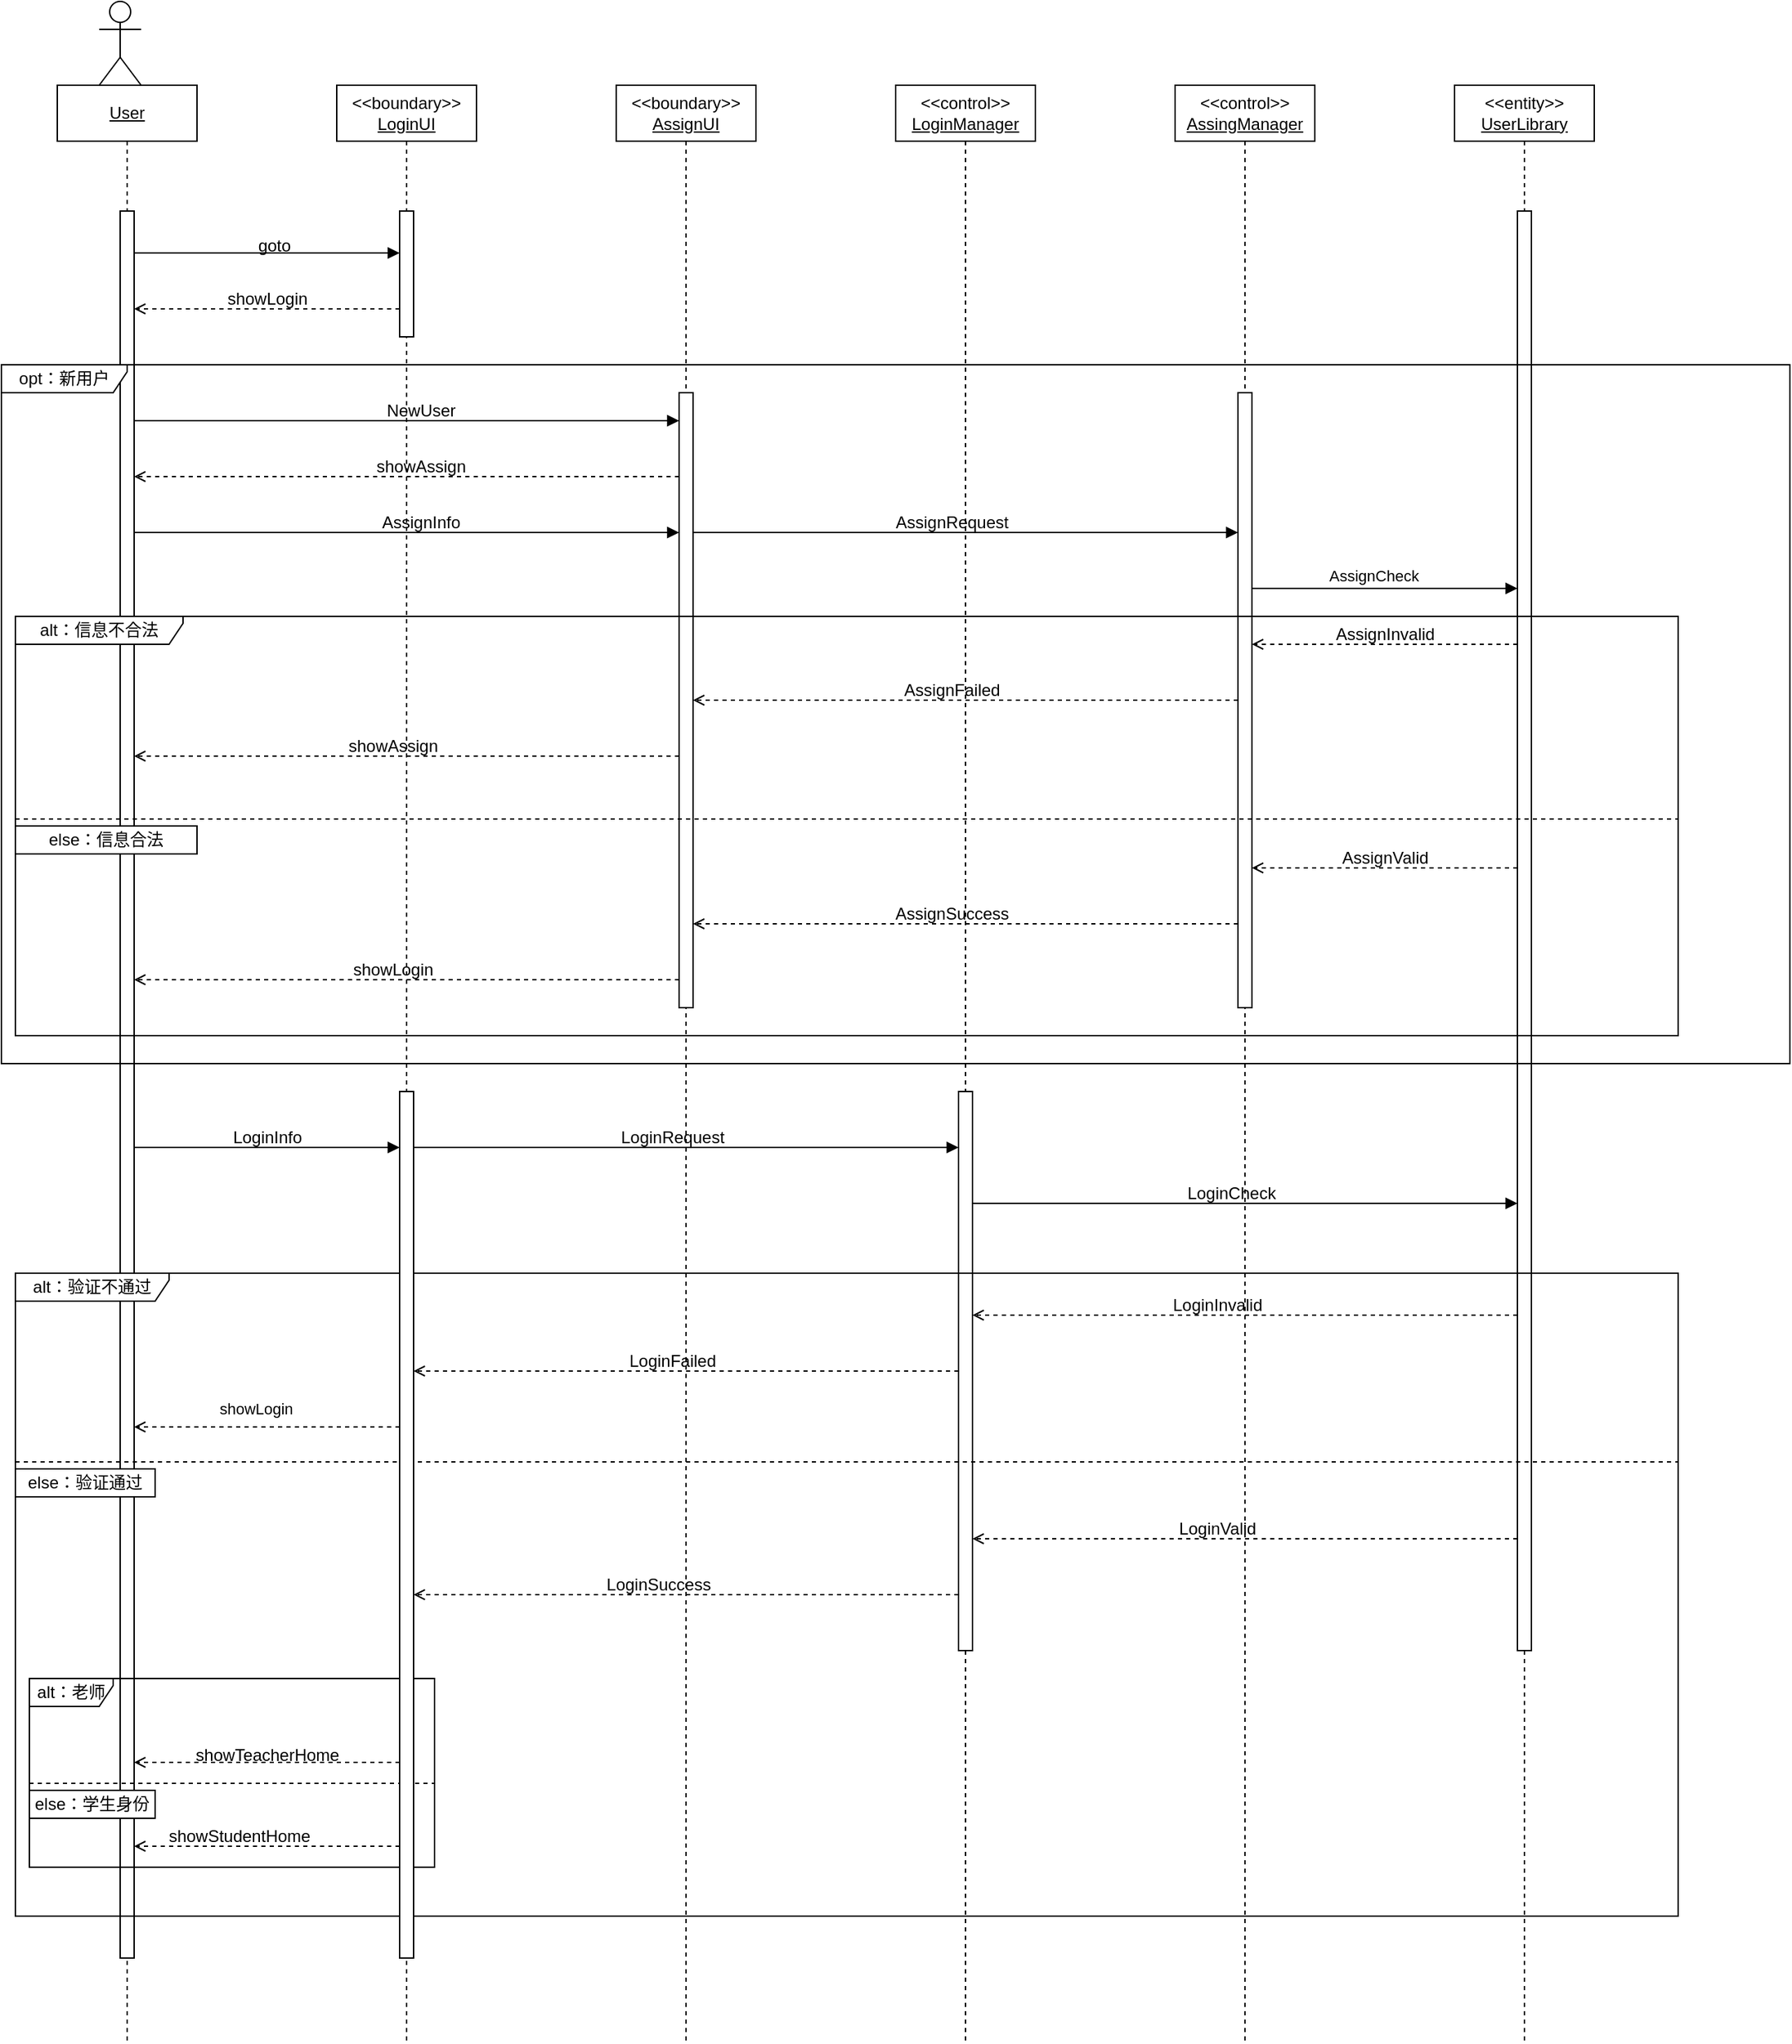 <mxfile>
    <diagram id="QrDfKVTAkVcKjVlRXJ2f" name="第 1 页">
        <mxGraphModel dx="771" dy="2125" grid="1" gridSize="10" guides="0" tooltips="1" connect="1" arrows="1" fold="1" page="0" pageScale="1" pageWidth="827" pageHeight="1169" math="0" shadow="0">
            <root>
                <mxCell id="0"/>
                <mxCell id="1" parent="0"/>
                <mxCell id="36" value="&amp;lt;&amp;lt;control&amp;gt;&amp;gt;&lt;div&gt;&lt;u&gt;AssingManager&lt;/u&gt;&lt;/div&gt;" style="shape=umlLifeline;perimeter=lifelinePerimeter;whiteSpace=wrap;html=1;container=1;dropTarget=0;collapsible=0;recursiveResize=0;outlineConnect=0;portConstraint=eastwest;newEdgeStyle={&quot;edgeStyle&quot;:&quot;elbowEdgeStyle&quot;,&quot;elbow&quot;:&quot;vertical&quot;,&quot;curved&quot;:0,&quot;rounded&quot;:0};" vertex="1" parent="1">
                    <mxGeometry x="840" y="-1280" width="100" height="1400" as="geometry"/>
                </mxCell>
                <mxCell id="37" value="" style="html=1;points=[[0,0,0,0,5],[0,1,0,0,-5],[1,0,0,0,5],[1,1,0,0,-5]];perimeter=orthogonalPerimeter;outlineConnect=0;targetShapes=umlLifeline;portConstraint=eastwest;newEdgeStyle={&quot;curved&quot;:0,&quot;rounded&quot;:0};" vertex="1" parent="36">
                    <mxGeometry x="45" y="220" width="10" height="440" as="geometry"/>
                </mxCell>
                <mxCell id="28" value="&lt;div&gt;&amp;lt;&amp;lt;boundary&amp;gt;&amp;gt;&lt;/div&gt;&lt;div&gt;&lt;u&gt;AssignUI&lt;/u&gt;&lt;/div&gt;" style="shape=umlLifeline;perimeter=lifelinePerimeter;whiteSpace=wrap;html=1;container=1;dropTarget=0;collapsible=0;recursiveResize=0;outlineConnect=0;portConstraint=eastwest;newEdgeStyle={&quot;edgeStyle&quot;:&quot;elbowEdgeStyle&quot;,&quot;elbow&quot;:&quot;vertical&quot;,&quot;curved&quot;:0,&quot;rounded&quot;:0};" vertex="1" parent="1">
                    <mxGeometry x="440" y="-1280" width="100" height="1400" as="geometry"/>
                </mxCell>
                <mxCell id="29" value="" style="html=1;points=[[0,0,0,0,5],[0,1,0,0,-5],[1,0,0,0,5],[1,1,0,0,-5]];perimeter=orthogonalPerimeter;outlineConnect=0;targetShapes=umlLifeline;portConstraint=eastwest;newEdgeStyle={&quot;curved&quot;:0,&quot;rounded&quot;:0};" vertex="1" parent="28">
                    <mxGeometry x="45" y="220" width="10" height="440" as="geometry"/>
                </mxCell>
                <mxCell id="6" value="&lt;div&gt;&amp;lt;&amp;lt;control&amp;gt;&amp;gt;&lt;/div&gt;&lt;div&gt;&lt;u&gt;LoginManager&lt;/u&gt;&lt;/div&gt;" style="shape=umlLifeline;perimeter=lifelinePerimeter;whiteSpace=wrap;html=1;container=1;dropTarget=0;collapsible=0;recursiveResize=0;outlineConnect=0;portConstraint=eastwest;newEdgeStyle={&quot;edgeStyle&quot;:&quot;elbowEdgeStyle&quot;,&quot;elbow&quot;:&quot;vertical&quot;,&quot;curved&quot;:0,&quot;rounded&quot;:0};" parent="1" vertex="1">
                    <mxGeometry x="640" y="-1280" width="100" height="1400" as="geometry"/>
                </mxCell>
                <mxCell id="15" value="&amp;lt;&amp;lt;entity&amp;gt;&amp;gt;&lt;div&gt;&lt;u&gt;UserLibrary&lt;/u&gt;&lt;/div&gt;" style="shape=umlLifeline;perimeter=lifelinePerimeter;whiteSpace=wrap;html=1;container=1;dropTarget=0;collapsible=0;recursiveResize=0;outlineConnect=0;portConstraint=eastwest;newEdgeStyle={&quot;edgeStyle&quot;:&quot;elbowEdgeStyle&quot;,&quot;elbow&quot;:&quot;vertical&quot;,&quot;curved&quot;:0,&quot;rounded&quot;:0};" parent="1" vertex="1">
                    <mxGeometry x="1040" y="-1280" width="100" height="1400" as="geometry"/>
                </mxCell>
                <mxCell id="16" value="" style="html=1;points=[[0,0,0,0,5],[0,1,0,0,-5],[1,0,0,0,5],[1,1,0,0,-5]];perimeter=orthogonalPerimeter;outlineConnect=0;targetShapes=umlLifeline;portConstraint=eastwest;newEdgeStyle={&quot;curved&quot;:0,&quot;rounded&quot;:0};" parent="15" vertex="1">
                    <mxGeometry x="45" y="90" width="10" height="1030" as="geometry"/>
                </mxCell>
                <mxCell id="19" value="&lt;u&gt;User&lt;/u&gt;" style="shape=umlLifeline;perimeter=lifelinePerimeter;whiteSpace=wrap;html=1;container=1;dropTarget=0;collapsible=0;recursiveResize=0;outlineConnect=0;portConstraint=eastwest;newEdgeStyle={&quot;edgeStyle&quot;:&quot;elbowEdgeStyle&quot;,&quot;elbow&quot;:&quot;vertical&quot;,&quot;curved&quot;:0,&quot;rounded&quot;:0};" parent="1" vertex="1">
                    <mxGeometry x="40" y="-1280" width="100" height="1400" as="geometry"/>
                </mxCell>
                <mxCell id="20" value="" style="html=1;points=[[0,0,0,0,5],[0,1,0,0,-5],[1,0,0,0,5],[1,1,0,0,-5]];perimeter=orthogonalPerimeter;outlineConnect=0;targetShapes=umlLifeline;portConstraint=eastwest;newEdgeStyle={&quot;curved&quot;:0,&quot;rounded&quot;:0};" parent="19" vertex="1">
                    <mxGeometry x="45" y="90" width="10" height="1250" as="geometry"/>
                </mxCell>
                <mxCell id="26" value="opt：新用户" style="shape=umlFrame;whiteSpace=wrap;html=1;pointerEvents=0;recursiveResize=0;container=1;collapsible=0;width=90;height=20;" parent="1" vertex="1">
                    <mxGeometry y="-1080" width="1280" height="500" as="geometry"/>
                </mxCell>
                <mxCell id="7" value="" style="html=1;points=[[0,0,0,0,5],[0,1,0,0,-5],[1,0,0,0,5],[1,1,0,0,-5]];perimeter=orthogonalPerimeter;outlineConnect=0;targetShapes=umlLifeline;portConstraint=eastwest;newEdgeStyle={&quot;curved&quot;:0,&quot;rounded&quot;:0};" parent="26" vertex="1">
                    <mxGeometry x="685" y="520" width="10" height="400" as="geometry"/>
                </mxCell>
                <mxCell id="38" value="" style="html=1;verticalAlign=bottom;labelBackgroundColor=none;endArrow=block;endFill=1;" edge="1" parent="26">
                    <mxGeometry width="160" relative="1" as="geometry">
                        <mxPoint x="95" y="40" as="sourcePoint"/>
                        <mxPoint x="485" y="40" as="targetPoint"/>
                    </mxGeometry>
                </mxCell>
                <mxCell id="42" value="" style="html=1;verticalAlign=bottom;labelBackgroundColor=none;endArrow=block;endFill=1;" edge="1" parent="26">
                    <mxGeometry width="160" relative="1" as="geometry">
                        <mxPoint x="95" y="120" as="sourcePoint"/>
                        <mxPoint x="485" y="120" as="targetPoint"/>
                    </mxGeometry>
                </mxCell>
                <mxCell id="46" value="" style="html=1;verticalAlign=bottom;labelBackgroundColor=none;endArrow=open;endFill=0;dashed=1;" edge="1" parent="26">
                    <mxGeometry width="160" relative="1" as="geometry">
                        <mxPoint x="1085" y="200" as="sourcePoint"/>
                        <mxPoint x="895" y="200" as="targetPoint"/>
                    </mxGeometry>
                </mxCell>
                <mxCell id="47" value="" style="html=1;verticalAlign=bottom;labelBackgroundColor=none;endArrow=block;endFill=1;" edge="1" parent="26">
                    <mxGeometry width="160" relative="1" as="geometry">
                        <mxPoint x="895" y="160" as="sourcePoint"/>
                        <mxPoint x="1085" y="160" as="targetPoint"/>
                    </mxGeometry>
                </mxCell>
                <mxCell id="48" value="AssignCheck" style="edgeLabel;html=1;align=center;verticalAlign=middle;resizable=0;points=[];" vertex="1" connectable="0" parent="47">
                    <mxGeometry x="-0.088" y="9" relative="1" as="geometry">
                        <mxPoint as="offset"/>
                    </mxGeometry>
                </mxCell>
                <mxCell id="n6yCuVXN6WmIahS-QWQl-37" value="alt：&lt;span style=&quot;color: rgb(0, 0, 0); text-align: left; text-wrap-mode: nowrap;&quot;&gt;信息不合法&lt;/span&gt;" style="shape=umlFrame;whiteSpace=wrap;html=1;pointerEvents=0;recursiveResize=0;container=1;collapsible=0;width=120;height=20;" parent="26" vertex="1">
                    <mxGeometry x="10" y="180" width="1190" height="300" as="geometry"/>
                </mxCell>
                <mxCell id="n6yCuVXN6WmIahS-QWQl-39" value="" style="line;strokeWidth=1;dashed=1;labelPosition=center;verticalLabelPosition=bottom;align=left;verticalAlign=top;spacingLeft=20;spacingTop=15;html=1;whiteSpace=wrap;" parent="n6yCuVXN6WmIahS-QWQl-37" vertex="1">
                    <mxGeometry y="140" width="1190" height="10" as="geometry"/>
                </mxCell>
                <mxCell id="n6yCuVXN6WmIahS-QWQl-44" value="else：信&lt;span style=&quot;background-color: transparent;&quot;&gt;息合法&lt;/span&gt;" style="whiteSpace=wrap;html=1;" parent="n6yCuVXN6WmIahS-QWQl-37" vertex="1">
                    <mxGeometry y="150" width="130" height="20" as="geometry"/>
                </mxCell>
                <mxCell id="53" value="" style="html=1;verticalAlign=bottom;labelBackgroundColor=none;endArrow=open;endFill=0;dashed=1;" edge="1" parent="n6yCuVXN6WmIahS-QWQl-37" target="20">
                    <mxGeometry width="160" relative="1" as="geometry">
                        <mxPoint x="475" y="100" as="sourcePoint"/>
                        <mxPoint x="90" y="100" as="targetPoint"/>
                    </mxGeometry>
                </mxCell>
                <mxCell id="57" value="" style="html=1;verticalAlign=bottom;labelBackgroundColor=none;endArrow=open;endFill=0;dashed=1;" edge="1" parent="n6yCuVXN6WmIahS-QWQl-37">
                    <mxGeometry width="160" relative="1" as="geometry">
                        <mxPoint x="1075" y="180.0" as="sourcePoint"/>
                        <mxPoint x="885" y="180.0" as="targetPoint"/>
                    </mxGeometry>
                </mxCell>
                <mxCell id="59" value="" style="html=1;verticalAlign=bottom;labelBackgroundColor=none;endArrow=open;endFill=0;dashed=1;" edge="1" parent="n6yCuVXN6WmIahS-QWQl-37">
                    <mxGeometry width="160" relative="1" as="geometry">
                        <mxPoint x="875" y="220.0" as="sourcePoint"/>
                        <mxPoint x="485" y="220.0" as="targetPoint"/>
                    </mxGeometry>
                </mxCell>
                <mxCell id="62" value="" style="html=1;verticalAlign=bottom;labelBackgroundColor=none;endArrow=open;endFill=0;dashed=1;" edge="1" parent="n6yCuVXN6WmIahS-QWQl-37">
                    <mxGeometry width="160" relative="1" as="geometry">
                        <mxPoint x="475" y="260.0" as="sourcePoint"/>
                        <mxPoint x="85" y="260.0" as="targetPoint"/>
                    </mxGeometry>
                </mxCell>
                <mxCell id="71" value="&lt;div&gt;&amp;lt;&amp;lt;boundary&amp;gt;&amp;gt;&lt;/div&gt;&lt;div&gt;&lt;u&gt;LoginUI&lt;/u&gt;&lt;/div&gt;" style="shape=umlLifeline;perimeter=lifelinePerimeter;whiteSpace=wrap;html=1;container=1;dropTarget=0;collapsible=0;recursiveResize=0;outlineConnect=0;portConstraint=eastwest;newEdgeStyle={&quot;edgeStyle&quot;:&quot;elbowEdgeStyle&quot;,&quot;elbow&quot;:&quot;vertical&quot;,&quot;curved&quot;:0,&quot;rounded&quot;:0};" vertex="1" parent="26">
                    <mxGeometry x="240" y="-200" width="100" height="1400" as="geometry"/>
                </mxCell>
                <mxCell id="73" value="" style="html=1;verticalAlign=bottom;labelBackgroundColor=none;endArrow=block;endFill=1;" edge="1" parent="26">
                    <mxGeometry width="160" relative="1" as="geometry">
                        <mxPoint x="95" y="560" as="sourcePoint"/>
                        <mxPoint x="285" y="560" as="targetPoint"/>
                    </mxGeometry>
                </mxCell>
                <mxCell id="76" value="" style="html=1;verticalAlign=bottom;labelBackgroundColor=none;endArrow=block;endFill=1;" edge="1" parent="26">
                    <mxGeometry width="160" relative="1" as="geometry">
                        <mxPoint x="295" y="560" as="sourcePoint"/>
                        <mxPoint x="685.0" y="560" as="targetPoint"/>
                    </mxGeometry>
                </mxCell>
                <mxCell id="79" value="" style="html=1;verticalAlign=bottom;labelBackgroundColor=none;endArrow=block;endFill=1;" edge="1" parent="26">
                    <mxGeometry width="160" relative="1" as="geometry">
                        <mxPoint x="695" y="600" as="sourcePoint"/>
                        <mxPoint x="1085" y="600" as="targetPoint"/>
                    </mxGeometry>
                </mxCell>
                <mxCell id="82" value="" style="html=1;verticalAlign=bottom;labelBackgroundColor=none;endArrow=open;endFill=0;dashed=1;" edge="1" parent="26">
                    <mxGeometry width="160" relative="1" as="geometry">
                        <mxPoint x="1085" y="680" as="sourcePoint"/>
                        <mxPoint x="695" y="680" as="targetPoint"/>
                    </mxGeometry>
                </mxCell>
                <mxCell id="n6yCuVXN6WmIahS-QWQl-45" value="" style="shape=umlActor;verticalLabelPosition=bottom;verticalAlign=top;html=1;" parent="1" vertex="1">
                    <mxGeometry x="70" y="-1340" width="30" height="60" as="geometry"/>
                </mxCell>
                <mxCell id="n6yCuVXN6WmIahS-QWQl-63" value="&lt;div style=&quot;text-align: left;&quot;&gt;&lt;span style=&quot;background-color: transparent;&quot;&gt;alt：&lt;span style=&quot;text-wrap-mode: nowrap;&quot;&gt;验证不通过&lt;/span&gt;&lt;/span&gt;&lt;/div&gt;" style="shape=umlFrame;whiteSpace=wrap;html=1;pointerEvents=0;recursiveResize=0;container=1;collapsible=0;width=110;height=20;" parent="1" vertex="1">
                    <mxGeometry x="10" y="-430" width="1190" height="460" as="geometry"/>
                </mxCell>
                <mxCell id="n6yCuVXN6WmIahS-QWQl-65" value="" style="line;strokeWidth=1;dashed=1;labelPosition=center;verticalLabelPosition=bottom;align=left;verticalAlign=top;spacingLeft=20;spacingTop=15;html=1;whiteSpace=wrap;" parent="n6yCuVXN6WmIahS-QWQl-63" vertex="1">
                    <mxGeometry y="130" width="1190" height="10" as="geometry"/>
                </mxCell>
                <mxCell id="n6yCuVXN6WmIahS-QWQl-71" value="else：验证通过" style="whiteSpace=wrap;html=1;" parent="n6yCuVXN6WmIahS-QWQl-63" vertex="1">
                    <mxGeometry y="140" width="100" height="20" as="geometry"/>
                </mxCell>
                <mxCell id="n6yCuVXN6WmIahS-QWQl-80" value="showTeacherHome" style="text;html=1;align=center;verticalAlign=middle;resizable=0;points=[];autosize=1;strokeColor=none;fillColor=none;" parent="n6yCuVXN6WmIahS-QWQl-63" vertex="1">
                    <mxGeometry x="115" y="330" width="130" height="30" as="geometry"/>
                </mxCell>
                <mxCell id="84" value="" style="html=1;verticalAlign=bottom;labelBackgroundColor=none;endArrow=open;endFill=0;dashed=1;" edge="1" parent="n6yCuVXN6WmIahS-QWQl-63">
                    <mxGeometry width="160" relative="1" as="geometry">
                        <mxPoint x="675" y="70" as="sourcePoint"/>
                        <mxPoint x="285" y="70" as="targetPoint"/>
                    </mxGeometry>
                </mxCell>
                <mxCell id="86" value="" style="html=1;verticalAlign=bottom;labelBackgroundColor=none;endArrow=open;endFill=0;dashed=1;" edge="1" parent="n6yCuVXN6WmIahS-QWQl-63">
                    <mxGeometry width="160" relative="1" as="geometry">
                        <mxPoint x="275" y="110" as="sourcePoint"/>
                        <mxPoint x="85" y="110" as="targetPoint"/>
                    </mxGeometry>
                </mxCell>
                <mxCell id="87" value="showLogin" style="edgeLabel;html=1;align=center;verticalAlign=middle;resizable=0;points=[];" vertex="1" connectable="0" parent="86">
                    <mxGeometry x="0.091" y="-13" relative="1" as="geometry">
                        <mxPoint as="offset"/>
                    </mxGeometry>
                </mxCell>
                <mxCell id="88" value="" style="html=1;verticalAlign=bottom;labelBackgroundColor=none;endArrow=open;endFill=0;dashed=1;" edge="1" parent="n6yCuVXN6WmIahS-QWQl-63">
                    <mxGeometry width="160" relative="1" as="geometry">
                        <mxPoint x="1075" y="190" as="sourcePoint"/>
                        <mxPoint x="685" y="190" as="targetPoint"/>
                    </mxGeometry>
                </mxCell>
                <mxCell id="90" value="" style="html=1;verticalAlign=bottom;labelBackgroundColor=none;endArrow=open;endFill=0;dashed=1;" edge="1" parent="n6yCuVXN6WmIahS-QWQl-63">
                    <mxGeometry width="160" relative="1" as="geometry">
                        <mxPoint x="675.0" y="230" as="sourcePoint"/>
                        <mxPoint x="285" y="230" as="targetPoint"/>
                    </mxGeometry>
                </mxCell>
                <mxCell id="n6yCuVXN6WmIahS-QWQl-87" value="alt：老师" style="shape=umlFrame;whiteSpace=wrap;html=1;pointerEvents=0;recursiveResize=0;container=1;collapsible=0;width=60;height=20;" parent="1" vertex="1">
                    <mxGeometry x="20" y="-140" width="290" height="135" as="geometry"/>
                </mxCell>
                <mxCell id="n6yCuVXN6WmIahS-QWQl-89" value="" style="line;strokeWidth=1;dashed=1;labelPosition=center;verticalLabelPosition=bottom;align=left;verticalAlign=top;spacingLeft=20;spacingTop=15;html=1;whiteSpace=wrap;" parent="n6yCuVXN6WmIahS-QWQl-87" vertex="1">
                    <mxGeometry y="70" width="290" height="10" as="geometry"/>
                </mxCell>
                <mxCell id="n6yCuVXN6WmIahS-QWQl-90" value="else：&lt;span style=&quot;color: rgb(0, 0, 0); text-wrap-mode: nowrap;&quot;&gt;学生身份&lt;/span&gt;" style="whiteSpace=wrap;html=1;" parent="n6yCuVXN6WmIahS-QWQl-87" vertex="1">
                    <mxGeometry y="80" width="90" height="20" as="geometry"/>
                </mxCell>
                <mxCell id="92" value="" style="html=1;verticalAlign=bottom;labelBackgroundColor=none;endArrow=open;endFill=0;dashed=1;" edge="1" parent="n6yCuVXN6WmIahS-QWQl-87">
                    <mxGeometry width="160" relative="1" as="geometry">
                        <mxPoint x="265" y="60" as="sourcePoint"/>
                        <mxPoint x="75" y="60" as="targetPoint"/>
                    </mxGeometry>
                </mxCell>
                <mxCell id="94" value="" style="html=1;verticalAlign=bottom;labelBackgroundColor=none;endArrow=open;endFill=0;dashed=1;" edge="1" parent="n6yCuVXN6WmIahS-QWQl-87">
                    <mxGeometry width="160" relative="1" as="geometry">
                        <mxPoint x="265" y="120" as="sourcePoint"/>
                        <mxPoint x="75" y="120" as="targetPoint"/>
                    </mxGeometry>
                </mxCell>
                <mxCell id="30" value="" style="html=1;verticalAlign=bottom;labelBackgroundColor=none;endArrow=block;endFill=1;" edge="1" parent="1">
                    <mxGeometry width="160" relative="1" as="geometry">
                        <mxPoint x="95" y="-1160" as="sourcePoint"/>
                        <mxPoint x="285" y="-1160" as="targetPoint"/>
                    </mxGeometry>
                </mxCell>
                <mxCell id="31" value="goto" style="text;html=1;align=center;verticalAlign=middle;resizable=0;points=[];autosize=1;strokeColor=none;fillColor=none;" vertex="1" parent="1">
                    <mxGeometry x="170" y="-1180" width="50" height="30" as="geometry"/>
                </mxCell>
                <mxCell id="32" value="" style="html=1;verticalAlign=bottom;labelBackgroundColor=none;endArrow=open;endFill=0;dashed=1;" edge="1" parent="1">
                    <mxGeometry width="160" relative="1" as="geometry">
                        <mxPoint x="285" y="-1120" as="sourcePoint"/>
                        <mxPoint x="95" y="-1120" as="targetPoint"/>
                    </mxGeometry>
                </mxCell>
                <mxCell id="33" value="showLogin" style="text;html=1;align=center;verticalAlign=middle;resizable=0;points=[];autosize=1;strokeColor=none;fillColor=none;" vertex="1" parent="1">
                    <mxGeometry x="150" y="-1142" width="80" height="30" as="geometry"/>
                </mxCell>
                <mxCell id="39" value="NewUser" style="text;html=1;align=center;verticalAlign=middle;resizable=0;points=[];autosize=1;strokeColor=none;fillColor=none;" vertex="1" parent="1">
                    <mxGeometry x="265" y="-1062" width="70" height="30" as="geometry"/>
                </mxCell>
                <mxCell id="41" value="showAssign" style="text;html=1;align=center;verticalAlign=middle;resizable=0;points=[];autosize=1;strokeColor=none;fillColor=none;" vertex="1" parent="1">
                    <mxGeometry x="255" y="-1022" width="90" height="30" as="geometry"/>
                </mxCell>
                <mxCell id="43" value="AssignInfo" style="text;html=1;align=center;verticalAlign=middle;resizable=0;points=[];autosize=1;strokeColor=none;fillColor=none;" vertex="1" parent="1">
                    <mxGeometry x="260" y="-982" width="80" height="30" as="geometry"/>
                </mxCell>
                <mxCell id="44" value="" style="html=1;verticalAlign=bottom;labelBackgroundColor=none;endArrow=block;endFill=1;" edge="1" parent="1">
                    <mxGeometry width="160" relative="1" as="geometry">
                        <mxPoint x="495" y="-960" as="sourcePoint"/>
                        <mxPoint x="885" y="-960" as="targetPoint"/>
                    </mxGeometry>
                </mxCell>
                <mxCell id="45" value="AssignRequest" style="text;html=1;align=center;verticalAlign=middle;resizable=0;points=[];autosize=1;strokeColor=none;fillColor=none;" vertex="1" parent="1">
                    <mxGeometry x="630" y="-982" width="100" height="30" as="geometry"/>
                </mxCell>
                <mxCell id="49" value="AssignInvalid" style="text;html=1;align=center;verticalAlign=middle;resizable=0;points=[];autosize=1;strokeColor=none;fillColor=none;" vertex="1" parent="1">
                    <mxGeometry x="945" y="-902" width="90" height="30" as="geometry"/>
                </mxCell>
                <mxCell id="50" value="" style="html=1;verticalAlign=bottom;labelBackgroundColor=none;endArrow=open;endFill=0;dashed=1;" edge="1" parent="1" target="29">
                    <mxGeometry width="160" relative="1" as="geometry">
                        <mxPoint x="885" y="-840" as="sourcePoint"/>
                        <mxPoint x="500" y="-840" as="targetPoint"/>
                    </mxGeometry>
                </mxCell>
                <mxCell id="52" value="AssignFailed" style="text;html=1;align=center;verticalAlign=middle;resizable=0;points=[];autosize=1;strokeColor=none;fillColor=none;" vertex="1" parent="1">
                    <mxGeometry x="635" y="-862" width="90" height="30" as="geometry"/>
                </mxCell>
                <mxCell id="55" value="showAssign" style="text;html=1;align=center;verticalAlign=middle;resizable=0;points=[];autosize=1;strokeColor=none;fillColor=none;" vertex="1" parent="1">
                    <mxGeometry x="235" y="-822" width="90" height="30" as="geometry"/>
                </mxCell>
                <mxCell id="40" value="" style="html=1;verticalAlign=bottom;labelBackgroundColor=none;endArrow=open;endFill=0;dashed=1;" edge="1" parent="1">
                    <mxGeometry width="160" relative="1" as="geometry">
                        <mxPoint x="485" y="-1000" as="sourcePoint"/>
                        <mxPoint x="95" y="-1000" as="targetPoint"/>
                    </mxGeometry>
                </mxCell>
                <mxCell id="58" value="AssignValid" style="text;html=1;align=center;verticalAlign=middle;resizable=0;points=[];autosize=1;strokeColor=none;fillColor=none;" vertex="1" parent="1">
                    <mxGeometry x="945" y="-742" width="90" height="30" as="geometry"/>
                </mxCell>
                <mxCell id="61" value="AssignSuccess" style="text;html=1;align=center;verticalAlign=middle;resizable=0;points=[];autosize=1;strokeColor=none;fillColor=none;" vertex="1" parent="1">
                    <mxGeometry x="630" y="-702" width="100" height="30" as="geometry"/>
                </mxCell>
                <mxCell id="63" value="showLogin" style="text;html=1;align=center;verticalAlign=middle;resizable=0;points=[];autosize=1;strokeColor=none;fillColor=none;" vertex="1" parent="1">
                    <mxGeometry x="240" y="-662" width="80" height="30" as="geometry"/>
                </mxCell>
                <mxCell id="75" value="LoginInfo" style="text;html=1;align=center;verticalAlign=middle;resizable=0;points=[];autosize=1;strokeColor=none;fillColor=none;" vertex="1" parent="1">
                    <mxGeometry x="155" y="-542" width="70" height="30" as="geometry"/>
                </mxCell>
                <mxCell id="78" value="LoginRequest" style="text;html=1;align=center;verticalAlign=middle;resizable=0;points=[];autosize=1;strokeColor=none;fillColor=none;" vertex="1" parent="1">
                    <mxGeometry x="430" y="-542" width="100" height="30" as="geometry"/>
                </mxCell>
                <mxCell id="81" value="LoginCheck" style="text;html=1;align=center;verticalAlign=middle;resizable=0;points=[];autosize=1;strokeColor=none;fillColor=none;" vertex="1" parent="1">
                    <mxGeometry x="835" y="-502" width="90" height="30" as="geometry"/>
                </mxCell>
                <mxCell id="83" value="LoginInvalid" style="text;html=1;align=center;verticalAlign=middle;resizable=0;points=[];autosize=1;strokeColor=none;fillColor=none;" vertex="1" parent="1">
                    <mxGeometry x="825" y="-422" width="90" height="30" as="geometry"/>
                </mxCell>
                <mxCell id="85" value="LoginFailed" style="text;html=1;align=center;verticalAlign=middle;resizable=0;points=[];autosize=1;strokeColor=none;fillColor=none;" vertex="1" parent="1">
                    <mxGeometry x="435" y="-382" width="90" height="30" as="geometry"/>
                </mxCell>
                <mxCell id="17" value="&lt;div&gt;&amp;lt;&amp;lt;boundary&amp;gt;&amp;gt;&lt;/div&gt;&lt;div&gt;&lt;u&gt;LoginUI&lt;/u&gt;&lt;/div&gt;" style="shape=umlLifeline;perimeter=lifelinePerimeter;whiteSpace=wrap;html=1;container=1;dropTarget=0;collapsible=0;recursiveResize=0;outlineConnect=0;portConstraint=eastwest;newEdgeStyle={&quot;edgeStyle&quot;:&quot;elbowEdgeStyle&quot;,&quot;elbow&quot;:&quot;vertical&quot;,&quot;curved&quot;:0,&quot;rounded&quot;:0};" parent="1" vertex="1">
                    <mxGeometry x="240" y="-1280" width="100" height="1400" as="geometry"/>
                </mxCell>
                <mxCell id="18" value="" style="html=1;points=[[0,0,0,0,5],[0,1,0,0,-5],[1,0,0,0,5],[1,1,0,0,-5]];perimeter=orthogonalPerimeter;outlineConnect=0;targetShapes=umlLifeline;portConstraint=eastwest;newEdgeStyle={&quot;curved&quot;:0,&quot;rounded&quot;:0};" parent="17" vertex="1">
                    <mxGeometry x="45" y="90" width="10" height="90" as="geometry"/>
                </mxCell>
                <mxCell id="72" value="" style="html=1;points=[[0,0,0,0,5],[0,1,0,0,-5],[1,0,0,0,5],[1,1,0,0,-5]];perimeter=orthogonalPerimeter;outlineConnect=0;targetShapes=umlLifeline;portConstraint=eastwest;newEdgeStyle={&quot;curved&quot;:0,&quot;rounded&quot;:0};" vertex="1" parent="17">
                    <mxGeometry x="45" y="720" width="10" height="620" as="geometry"/>
                </mxCell>
                <mxCell id="89" value="LoginValid" style="text;html=1;align=center;verticalAlign=middle;resizable=0;points=[];autosize=1;strokeColor=none;fillColor=none;" vertex="1" parent="1">
                    <mxGeometry x="830" y="-262" width="80" height="30" as="geometry"/>
                </mxCell>
                <mxCell id="91" value="LoginSuccess" style="text;html=1;align=center;verticalAlign=middle;resizable=0;points=[];autosize=1;strokeColor=none;fillColor=none;" vertex="1" parent="1">
                    <mxGeometry x="420" y="-222" width="100" height="30" as="geometry"/>
                </mxCell>
                <mxCell id="96" value="showStudentHome" style="text;html=1;align=center;verticalAlign=middle;resizable=0;points=[];autosize=1;strokeColor=none;fillColor=none;" vertex="1" parent="1">
                    <mxGeometry x="110" y="-42" width="120" height="30" as="geometry"/>
                </mxCell>
            </root>
        </mxGraphModel>
    </diagram>
</mxfile>